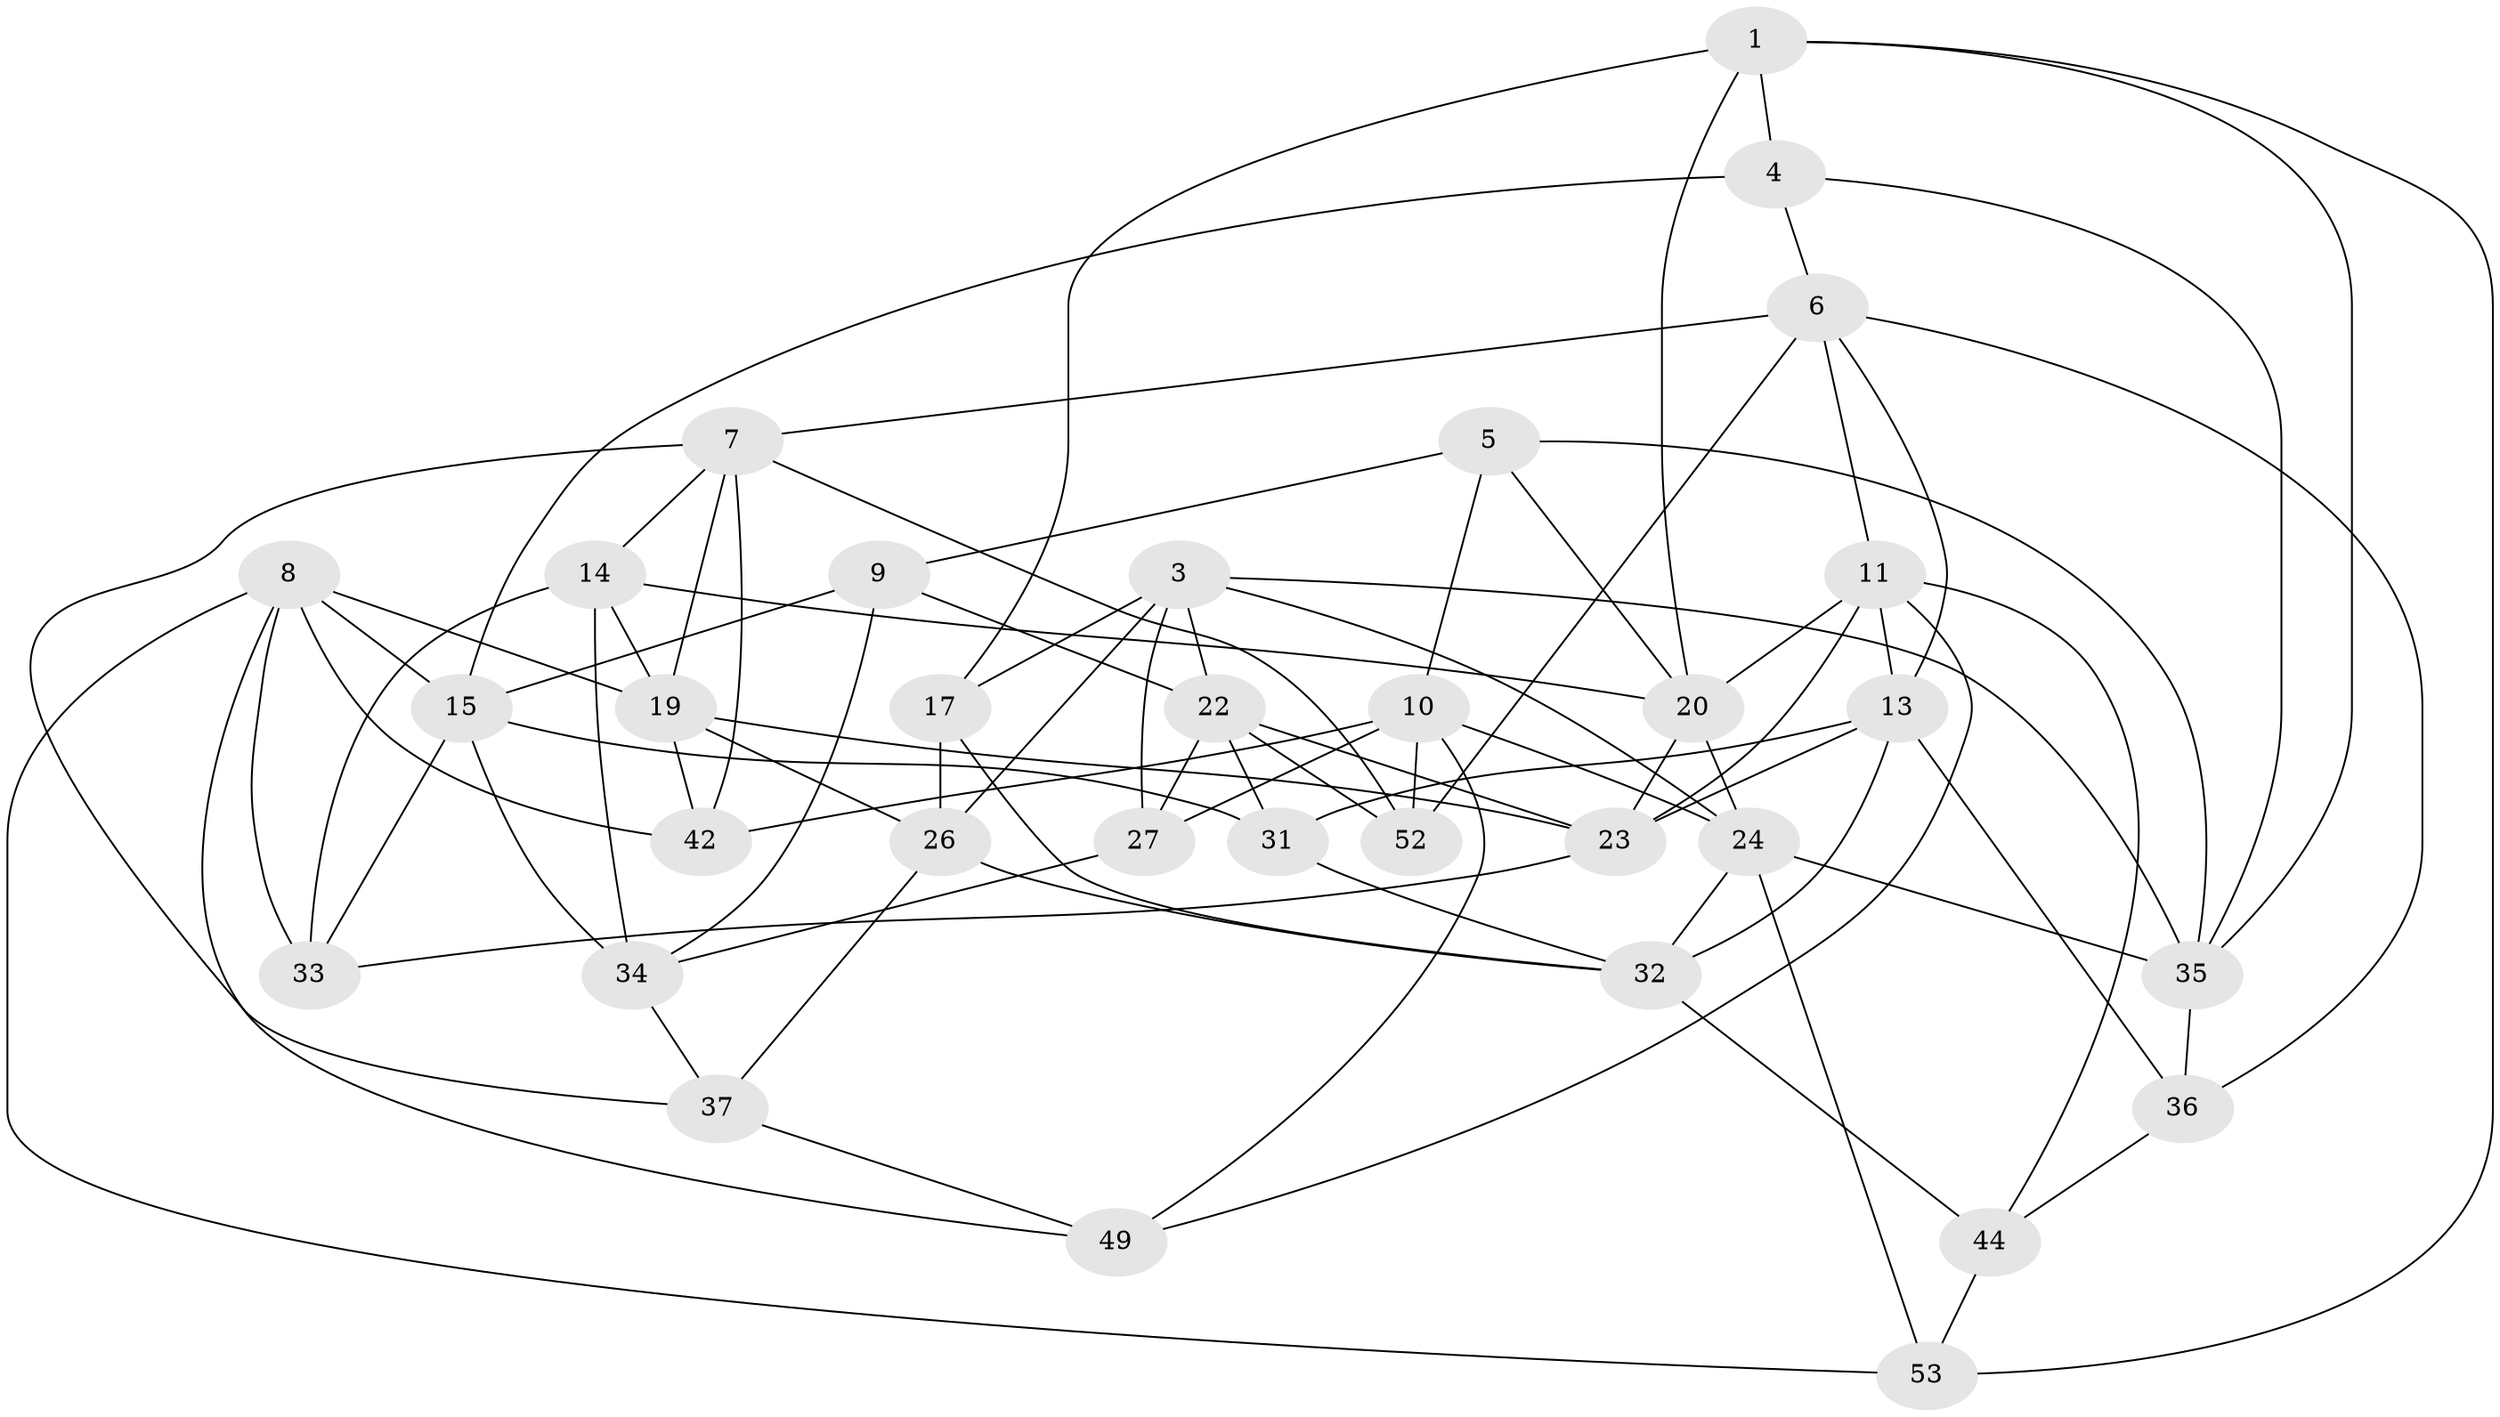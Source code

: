 // original degree distribution, {4: 1.0}
// Generated by graph-tools (version 1.1) at 2025/42/03/06/25 10:42:23]
// undirected, 33 vertices, 83 edges
graph export_dot {
graph [start="1"]
  node [color=gray90,style=filled];
  1 [super="+2"];
  3 [super="+18"];
  4;
  5;
  6 [super="+45"];
  7 [super="+12"];
  8 [super="+28"];
  9;
  10 [super="+40"];
  11 [super="+21"];
  13 [super="+16"];
  14 [super="+30"];
  15 [super="+41"];
  17 [super="+25"];
  19 [super="+47"];
  20 [super="+43"];
  22 [super="+48"];
  23 [super="+29"];
  24 [super="+46"];
  26 [super="+38"];
  27;
  31;
  32 [super="+51"];
  33;
  34 [super="+50"];
  35 [super="+39"];
  36;
  37;
  42;
  44;
  49;
  52;
  53;
  1 -- 20;
  1 -- 17 [weight=2];
  1 -- 35;
  1 -- 4;
  1 -- 53;
  3 -- 17;
  3 -- 27;
  3 -- 24;
  3 -- 35;
  3 -- 26;
  3 -- 22;
  4 -- 6;
  4 -- 15;
  4 -- 35;
  5 -- 9;
  5 -- 10;
  5 -- 20;
  5 -- 35;
  6 -- 36;
  6 -- 11;
  6 -- 52;
  6 -- 7;
  6 -- 13;
  7 -- 19;
  7 -- 52;
  7 -- 14;
  7 -- 42;
  7 -- 37;
  8 -- 49;
  8 -- 33;
  8 -- 19;
  8 -- 42;
  8 -- 53;
  8 -- 15;
  9 -- 22;
  9 -- 34;
  9 -- 15;
  10 -- 24;
  10 -- 52;
  10 -- 49;
  10 -- 27;
  10 -- 42;
  11 -- 49;
  11 -- 44;
  11 -- 23;
  11 -- 13;
  11 -- 20;
  13 -- 31;
  13 -- 36;
  13 -- 32;
  13 -- 23;
  14 -- 19;
  14 -- 20;
  14 -- 33;
  14 -- 34 [weight=2];
  15 -- 31;
  15 -- 34;
  15 -- 33;
  17 -- 26 [weight=2];
  17 -- 32;
  19 -- 42;
  19 -- 26;
  19 -- 23;
  20 -- 24;
  20 -- 23;
  22 -- 27;
  22 -- 23;
  22 -- 52;
  22 -- 31;
  23 -- 33;
  24 -- 53;
  24 -- 32;
  24 -- 35;
  26 -- 37;
  26 -- 32;
  27 -- 34;
  31 -- 32;
  32 -- 44;
  34 -- 37;
  35 -- 36;
  36 -- 44;
  37 -- 49;
  44 -- 53;
}
